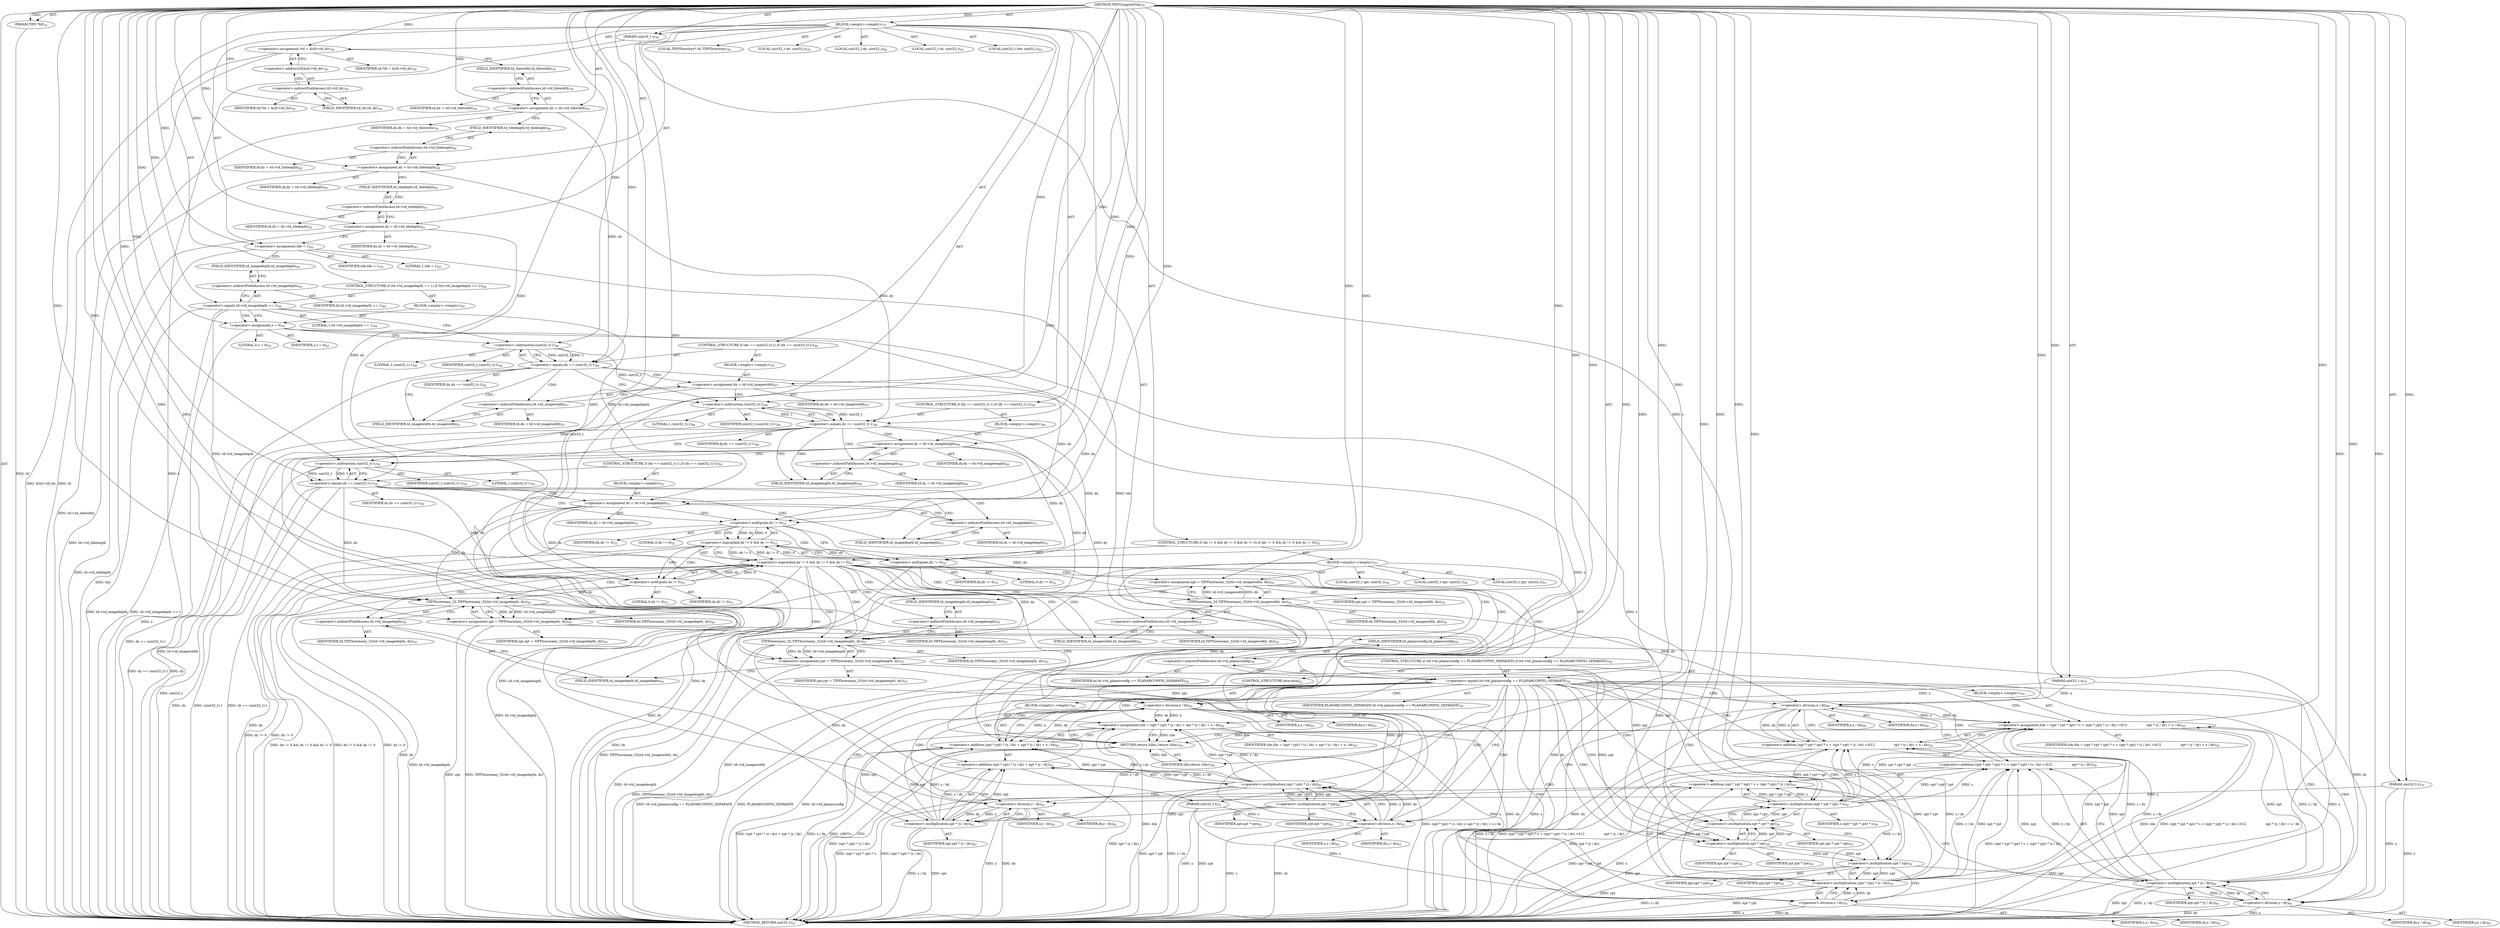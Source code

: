 digraph "TIFFComputeTile" {  
"29176" [label = <(METHOD,TIFFComputeTile)<SUB>35</SUB>> ]
"29177" [label = <(PARAM,TIFF *tif)<SUB>35</SUB>> ]
"29178" [label = <(PARAM,uint32_t x)<SUB>35</SUB>> ]
"29179" [label = <(PARAM,uint32_t y)<SUB>35</SUB>> ]
"29180" [label = <(PARAM,uint32_t z)<SUB>35</SUB>> ]
"29181" [label = <(PARAM,uint16_t s)<SUB>36</SUB>> ]
"29182" [label = <(BLOCK,&lt;empty&gt;,&lt;empty&gt;)<SUB>37</SUB>> ]
"29183" [label = <(LOCAL,TIFFDirectory* td: TIFFDirectory)<SUB>38</SUB>> ]
"29184" [label = <(&lt;operator&gt;.assignment,*td = &amp;tif-&gt;tif_dir)<SUB>38</SUB>> ]
"29185" [label = <(IDENTIFIER,td,*td = &amp;tif-&gt;tif_dir)<SUB>38</SUB>> ]
"29186" [label = <(&lt;operator&gt;.addressOf,&amp;tif-&gt;tif_dir)<SUB>38</SUB>> ]
"29187" [label = <(&lt;operator&gt;.indirectFieldAccess,tif-&gt;tif_dir)<SUB>38</SUB>> ]
"29188" [label = <(IDENTIFIER,tif,*td = &amp;tif-&gt;tif_dir)<SUB>38</SUB>> ]
"29189" [label = <(FIELD_IDENTIFIER,tif_dir,tif_dir)<SUB>38</SUB>> ]
"29190" [label = <(LOCAL,uint32_t dx: uint32_t)<SUB>39</SUB>> ]
"29191" [label = <(&lt;operator&gt;.assignment,dx = td-&gt;td_tilewidth)<SUB>39</SUB>> ]
"29192" [label = <(IDENTIFIER,dx,dx = td-&gt;td_tilewidth)<SUB>39</SUB>> ]
"29193" [label = <(&lt;operator&gt;.indirectFieldAccess,td-&gt;td_tilewidth)<SUB>39</SUB>> ]
"29194" [label = <(IDENTIFIER,td,dx = td-&gt;td_tilewidth)<SUB>39</SUB>> ]
"29195" [label = <(FIELD_IDENTIFIER,td_tilewidth,td_tilewidth)<SUB>39</SUB>> ]
"29196" [label = <(LOCAL,uint32_t dy: uint32_t)<SUB>40</SUB>> ]
"29197" [label = <(&lt;operator&gt;.assignment,dy = td-&gt;td_tilelength)<SUB>40</SUB>> ]
"29198" [label = <(IDENTIFIER,dy,dy = td-&gt;td_tilelength)<SUB>40</SUB>> ]
"29199" [label = <(&lt;operator&gt;.indirectFieldAccess,td-&gt;td_tilelength)<SUB>40</SUB>> ]
"29200" [label = <(IDENTIFIER,td,dy = td-&gt;td_tilelength)<SUB>40</SUB>> ]
"29201" [label = <(FIELD_IDENTIFIER,td_tilelength,td_tilelength)<SUB>40</SUB>> ]
"29202" [label = <(LOCAL,uint32_t dz: uint32_t)<SUB>41</SUB>> ]
"29203" [label = <(&lt;operator&gt;.assignment,dz = td-&gt;td_tiledepth)<SUB>41</SUB>> ]
"29204" [label = <(IDENTIFIER,dz,dz = td-&gt;td_tiledepth)<SUB>41</SUB>> ]
"29205" [label = <(&lt;operator&gt;.indirectFieldAccess,td-&gt;td_tiledepth)<SUB>41</SUB>> ]
"29206" [label = <(IDENTIFIER,td,dz = td-&gt;td_tiledepth)<SUB>41</SUB>> ]
"29207" [label = <(FIELD_IDENTIFIER,td_tiledepth,td_tiledepth)<SUB>41</SUB>> ]
"29208" [label = <(LOCAL,uint32_t tile: uint32_t)<SUB>42</SUB>> ]
"29209" [label = <(&lt;operator&gt;.assignment,tile = 1)<SUB>42</SUB>> ]
"29210" [label = <(IDENTIFIER,tile,tile = 1)<SUB>42</SUB>> ]
"29211" [label = <(LITERAL,1,tile = 1)<SUB>42</SUB>> ]
"29212" [label = <(CONTROL_STRUCTURE,if (td-&gt;td_imagedepth == 1),if (td-&gt;td_imagedepth == 1))<SUB>44</SUB>> ]
"29213" [label = <(&lt;operator&gt;.equals,td-&gt;td_imagedepth == 1)<SUB>44</SUB>> ]
"29214" [label = <(&lt;operator&gt;.indirectFieldAccess,td-&gt;td_imagedepth)<SUB>44</SUB>> ]
"29215" [label = <(IDENTIFIER,td,td-&gt;td_imagedepth == 1)<SUB>44</SUB>> ]
"29216" [label = <(FIELD_IDENTIFIER,td_imagedepth,td_imagedepth)<SUB>44</SUB>> ]
"29217" [label = <(LITERAL,1,td-&gt;td_imagedepth == 1)<SUB>44</SUB>> ]
"29218" [label = <(BLOCK,&lt;empty&gt;,&lt;empty&gt;)<SUB>45</SUB>> ]
"29219" [label = <(&lt;operator&gt;.assignment,z = 0)<SUB>45</SUB>> ]
"29220" [label = <(IDENTIFIER,z,z = 0)<SUB>45</SUB>> ]
"29221" [label = <(LITERAL,0,z = 0)<SUB>45</SUB>> ]
"29222" [label = <(CONTROL_STRUCTURE,if (dx == (uint32_t)-1),if (dx == (uint32_t)-1))<SUB>46</SUB>> ]
"29223" [label = <(&lt;operator&gt;.equals,dx == (uint32_t)-1)<SUB>46</SUB>> ]
"29224" [label = <(IDENTIFIER,dx,dx == (uint32_t)-1)<SUB>46</SUB>> ]
"29225" [label = <(&lt;operator&gt;.subtraction,(uint32_t)-1)<SUB>46</SUB>> ]
"29226" [label = <(IDENTIFIER,uint32_t,(uint32_t)-1)<SUB>46</SUB>> ]
"29227" [label = <(LITERAL,1,(uint32_t)-1)<SUB>46</SUB>> ]
"29228" [label = <(BLOCK,&lt;empty&gt;,&lt;empty&gt;)<SUB>47</SUB>> ]
"29229" [label = <(&lt;operator&gt;.assignment,dx = td-&gt;td_imagewidth)<SUB>47</SUB>> ]
"29230" [label = <(IDENTIFIER,dx,dx = td-&gt;td_imagewidth)<SUB>47</SUB>> ]
"29231" [label = <(&lt;operator&gt;.indirectFieldAccess,td-&gt;td_imagewidth)<SUB>47</SUB>> ]
"29232" [label = <(IDENTIFIER,td,dx = td-&gt;td_imagewidth)<SUB>47</SUB>> ]
"29233" [label = <(FIELD_IDENTIFIER,td_imagewidth,td_imagewidth)<SUB>47</SUB>> ]
"29234" [label = <(CONTROL_STRUCTURE,if (dy == (uint32_t)-1),if (dy == (uint32_t)-1))<SUB>48</SUB>> ]
"29235" [label = <(&lt;operator&gt;.equals,dy == (uint32_t)-1)<SUB>48</SUB>> ]
"29236" [label = <(IDENTIFIER,dy,dy == (uint32_t)-1)<SUB>48</SUB>> ]
"29237" [label = <(&lt;operator&gt;.subtraction,(uint32_t)-1)<SUB>48</SUB>> ]
"29238" [label = <(IDENTIFIER,uint32_t,(uint32_t)-1)<SUB>48</SUB>> ]
"29239" [label = <(LITERAL,1,(uint32_t)-1)<SUB>48</SUB>> ]
"29240" [label = <(BLOCK,&lt;empty&gt;,&lt;empty&gt;)<SUB>49</SUB>> ]
"29241" [label = <(&lt;operator&gt;.assignment,dy = td-&gt;td_imagelength)<SUB>49</SUB>> ]
"29242" [label = <(IDENTIFIER,dy,dy = td-&gt;td_imagelength)<SUB>49</SUB>> ]
"29243" [label = <(&lt;operator&gt;.indirectFieldAccess,td-&gt;td_imagelength)<SUB>49</SUB>> ]
"29244" [label = <(IDENTIFIER,td,dy = td-&gt;td_imagelength)<SUB>49</SUB>> ]
"29245" [label = <(FIELD_IDENTIFIER,td_imagelength,td_imagelength)<SUB>49</SUB>> ]
"29246" [label = <(CONTROL_STRUCTURE,if (dz == (uint32_t)-1),if (dz == (uint32_t)-1))<SUB>50</SUB>> ]
"29247" [label = <(&lt;operator&gt;.equals,dz == (uint32_t)-1)<SUB>50</SUB>> ]
"29248" [label = <(IDENTIFIER,dz,dz == (uint32_t)-1)<SUB>50</SUB>> ]
"29249" [label = <(&lt;operator&gt;.subtraction,(uint32_t)-1)<SUB>50</SUB>> ]
"29250" [label = <(IDENTIFIER,uint32_t,(uint32_t)-1)<SUB>50</SUB>> ]
"29251" [label = <(LITERAL,1,(uint32_t)-1)<SUB>50</SUB>> ]
"29252" [label = <(BLOCK,&lt;empty&gt;,&lt;empty&gt;)<SUB>51</SUB>> ]
"29253" [label = <(&lt;operator&gt;.assignment,dz = td-&gt;td_imagedepth)<SUB>51</SUB>> ]
"29254" [label = <(IDENTIFIER,dz,dz = td-&gt;td_imagedepth)<SUB>51</SUB>> ]
"29255" [label = <(&lt;operator&gt;.indirectFieldAccess,td-&gt;td_imagedepth)<SUB>51</SUB>> ]
"29256" [label = <(IDENTIFIER,td,dz = td-&gt;td_imagedepth)<SUB>51</SUB>> ]
"29257" [label = <(FIELD_IDENTIFIER,td_imagedepth,td_imagedepth)<SUB>51</SUB>> ]
"29258" [label = <(CONTROL_STRUCTURE,if (dx != 0 &amp;&amp; dy != 0 &amp;&amp; dz != 0),if (dx != 0 &amp;&amp; dy != 0 &amp;&amp; dz != 0))<SUB>52</SUB>> ]
"29259" [label = <(&lt;operator&gt;.logicalAnd,dx != 0 &amp;&amp; dy != 0 &amp;&amp; dz != 0)<SUB>52</SUB>> ]
"29260" [label = <(&lt;operator&gt;.logicalAnd,dx != 0 &amp;&amp; dy != 0)<SUB>52</SUB>> ]
"29261" [label = <(&lt;operator&gt;.notEquals,dx != 0)<SUB>52</SUB>> ]
"29262" [label = <(IDENTIFIER,dx,dx != 0)<SUB>52</SUB>> ]
"29263" [label = <(LITERAL,0,dx != 0)<SUB>52</SUB>> ]
"29264" [label = <(&lt;operator&gt;.notEquals,dy != 0)<SUB>52</SUB>> ]
"29265" [label = <(IDENTIFIER,dy,dy != 0)<SUB>52</SUB>> ]
"29266" [label = <(LITERAL,0,dy != 0)<SUB>52</SUB>> ]
"29267" [label = <(&lt;operator&gt;.notEquals,dz != 0)<SUB>52</SUB>> ]
"29268" [label = <(IDENTIFIER,dz,dz != 0)<SUB>52</SUB>> ]
"29269" [label = <(LITERAL,0,dz != 0)<SUB>52</SUB>> ]
"29270" [label = <(BLOCK,&lt;empty&gt;,&lt;empty&gt;)<SUB>53</SUB>> ]
"29271" [label = <(LOCAL,uint32_t xpt: uint32_t)<SUB>54</SUB>> ]
"29272" [label = <(&lt;operator&gt;.assignment,xpt = TIFFhowmany_32(td-&gt;td_imagewidth, dx))<SUB>54</SUB>> ]
"29273" [label = <(IDENTIFIER,xpt,xpt = TIFFhowmany_32(td-&gt;td_imagewidth, dx))<SUB>54</SUB>> ]
"29274" [label = <(TIFFhowmany_32,TIFFhowmany_32(td-&gt;td_imagewidth, dx))<SUB>54</SUB>> ]
"29275" [label = <(&lt;operator&gt;.indirectFieldAccess,td-&gt;td_imagewidth)<SUB>54</SUB>> ]
"29276" [label = <(IDENTIFIER,td,TIFFhowmany_32(td-&gt;td_imagewidth, dx))<SUB>54</SUB>> ]
"29277" [label = <(FIELD_IDENTIFIER,td_imagewidth,td_imagewidth)<SUB>54</SUB>> ]
"29278" [label = <(IDENTIFIER,dx,TIFFhowmany_32(td-&gt;td_imagewidth, dx))<SUB>54</SUB>> ]
"29279" [label = <(LOCAL,uint32_t ypt: uint32_t)<SUB>55</SUB>> ]
"29280" [label = <(&lt;operator&gt;.assignment,ypt = TIFFhowmany_32(td-&gt;td_imagelength, dy))<SUB>55</SUB>> ]
"29281" [label = <(IDENTIFIER,ypt,ypt = TIFFhowmany_32(td-&gt;td_imagelength, dy))<SUB>55</SUB>> ]
"29282" [label = <(TIFFhowmany_32,TIFFhowmany_32(td-&gt;td_imagelength, dy))<SUB>55</SUB>> ]
"29283" [label = <(&lt;operator&gt;.indirectFieldAccess,td-&gt;td_imagelength)<SUB>55</SUB>> ]
"29284" [label = <(IDENTIFIER,td,TIFFhowmany_32(td-&gt;td_imagelength, dy))<SUB>55</SUB>> ]
"29285" [label = <(FIELD_IDENTIFIER,td_imagelength,td_imagelength)<SUB>55</SUB>> ]
"29286" [label = <(IDENTIFIER,dy,TIFFhowmany_32(td-&gt;td_imagelength, dy))<SUB>55</SUB>> ]
"29287" [label = <(LOCAL,uint32_t zpt: uint32_t)<SUB>56</SUB>> ]
"29288" [label = <(&lt;operator&gt;.assignment,zpt = TIFFhowmany_32(td-&gt;td_imagedepth, dz))<SUB>56</SUB>> ]
"29289" [label = <(IDENTIFIER,zpt,zpt = TIFFhowmany_32(td-&gt;td_imagedepth, dz))<SUB>56</SUB>> ]
"29290" [label = <(TIFFhowmany_32,TIFFhowmany_32(td-&gt;td_imagedepth, dz))<SUB>56</SUB>> ]
"29291" [label = <(&lt;operator&gt;.indirectFieldAccess,td-&gt;td_imagedepth)<SUB>56</SUB>> ]
"29292" [label = <(IDENTIFIER,td,TIFFhowmany_32(td-&gt;td_imagedepth, dz))<SUB>56</SUB>> ]
"29293" [label = <(FIELD_IDENTIFIER,td_imagedepth,td_imagedepth)<SUB>56</SUB>> ]
"29294" [label = <(IDENTIFIER,dz,TIFFhowmany_32(td-&gt;td_imagedepth, dz))<SUB>56</SUB>> ]
"29295" [label = <(CONTROL_STRUCTURE,if (td-&gt;td_planarconfig == PLANARCONFIG_SEPARATE),if (td-&gt;td_planarconfig == PLANARCONFIG_SEPARATE))<SUB>58</SUB>> ]
"29296" [label = <(&lt;operator&gt;.equals,td-&gt;td_planarconfig == PLANARCONFIG_SEPARATE)<SUB>58</SUB>> ]
"29297" [label = <(&lt;operator&gt;.indirectFieldAccess,td-&gt;td_planarconfig)<SUB>58</SUB>> ]
"29298" [label = <(IDENTIFIER,td,td-&gt;td_planarconfig == PLANARCONFIG_SEPARATE)<SUB>58</SUB>> ]
"29299" [label = <(FIELD_IDENTIFIER,td_planarconfig,td_planarconfig)<SUB>58</SUB>> ]
"29300" [label = <(IDENTIFIER,PLANARCONFIG_SEPARATE,td-&gt;td_planarconfig == PLANARCONFIG_SEPARATE)<SUB>58</SUB>> ]
"29301" [label = <(BLOCK,&lt;empty&gt;,&lt;empty&gt;)<SUB>59</SUB>> ]
"29302" [label = <(&lt;operator&gt;.assignment,tile = (xpt * ypt * zpt) * s + (xpt * ypt) * (z / dz) +\012                   xpt * (y / dy) + x / dx)<SUB>59</SUB>> ]
"29303" [label = <(IDENTIFIER,tile,tile = (xpt * ypt * zpt) * s + (xpt * ypt) * (z / dz) +\012                   xpt * (y / dy) + x / dx)<SUB>59</SUB>> ]
"29304" [label = <(&lt;operator&gt;.addition,(xpt * ypt * zpt) * s + (xpt * ypt) * (z / dz) +\012                   xpt * (y / dy) + x / dx)<SUB>59</SUB>> ]
"29305" [label = <(&lt;operator&gt;.addition,(xpt * ypt * zpt) * s + (xpt * ypt) * (z / dz) +\012                   xpt * (y / dy))<SUB>59</SUB>> ]
"29306" [label = <(&lt;operator&gt;.addition,(xpt * ypt * zpt) * s + (xpt * ypt) * (z / dz))<SUB>59</SUB>> ]
"29307" [label = <(&lt;operator&gt;.multiplication,(xpt * ypt * zpt) * s)<SUB>59</SUB>> ]
"29308" [label = <(&lt;operator&gt;.multiplication,xpt * ypt * zpt)<SUB>59</SUB>> ]
"29309" [label = <(&lt;operator&gt;.multiplication,xpt * ypt)<SUB>59</SUB>> ]
"29310" [label = <(IDENTIFIER,xpt,xpt * ypt)<SUB>59</SUB>> ]
"29311" [label = <(IDENTIFIER,ypt,xpt * ypt)<SUB>59</SUB>> ]
"29312" [label = <(IDENTIFIER,zpt,xpt * ypt * zpt)<SUB>59</SUB>> ]
"29313" [label = <(IDENTIFIER,s,(xpt * ypt * zpt) * s)<SUB>59</SUB>> ]
"29314" [label = <(&lt;operator&gt;.multiplication,(xpt * ypt) * (z / dz))<SUB>59</SUB>> ]
"29315" [label = <(&lt;operator&gt;.multiplication,xpt * ypt)<SUB>59</SUB>> ]
"29316" [label = <(IDENTIFIER,xpt,xpt * ypt)<SUB>59</SUB>> ]
"29317" [label = <(IDENTIFIER,ypt,xpt * ypt)<SUB>59</SUB>> ]
"29318" [label = <(&lt;operator&gt;.division,z / dz)<SUB>59</SUB>> ]
"29319" [label = <(IDENTIFIER,z,z / dz)<SUB>59</SUB>> ]
"29320" [label = <(IDENTIFIER,dz,z / dz)<SUB>59</SUB>> ]
"29321" [label = <(&lt;operator&gt;.multiplication,xpt * (y / dy))<SUB>60</SUB>> ]
"29322" [label = <(IDENTIFIER,xpt,xpt * (y / dy))<SUB>60</SUB>> ]
"29323" [label = <(&lt;operator&gt;.division,y / dy)<SUB>60</SUB>> ]
"29324" [label = <(IDENTIFIER,y,y / dy)<SUB>60</SUB>> ]
"29325" [label = <(IDENTIFIER,dy,y / dy)<SUB>60</SUB>> ]
"29326" [label = <(&lt;operator&gt;.division,x / dx)<SUB>60</SUB>> ]
"29327" [label = <(IDENTIFIER,x,x / dx)<SUB>60</SUB>> ]
"29328" [label = <(IDENTIFIER,dx,x / dx)<SUB>60</SUB>> ]
"29329" [label = <(CONTROL_STRUCTURE,else,else)<SUB>62</SUB>> ]
"29330" [label = <(BLOCK,&lt;empty&gt;,&lt;empty&gt;)<SUB>62</SUB>> ]
"29331" [label = <(&lt;operator&gt;.assignment,tile = (xpt * ypt) * (z / dz) + xpt * (y / dy) + x / dx)<SUB>62</SUB>> ]
"29332" [label = <(IDENTIFIER,tile,tile = (xpt * ypt) * (z / dz) + xpt * (y / dy) + x / dx)<SUB>62</SUB>> ]
"29333" [label = <(&lt;operator&gt;.addition,(xpt * ypt) * (z / dz) + xpt * (y / dy) + x / dx)<SUB>62</SUB>> ]
"29334" [label = <(&lt;operator&gt;.addition,(xpt * ypt) * (z / dz) + xpt * (y / dy))<SUB>62</SUB>> ]
"29335" [label = <(&lt;operator&gt;.multiplication,(xpt * ypt) * (z / dz))<SUB>62</SUB>> ]
"29336" [label = <(&lt;operator&gt;.multiplication,xpt * ypt)<SUB>62</SUB>> ]
"29337" [label = <(IDENTIFIER,xpt,xpt * ypt)<SUB>62</SUB>> ]
"29338" [label = <(IDENTIFIER,ypt,xpt * ypt)<SUB>62</SUB>> ]
"29339" [label = <(&lt;operator&gt;.division,z / dz)<SUB>62</SUB>> ]
"29340" [label = <(IDENTIFIER,z,z / dz)<SUB>62</SUB>> ]
"29341" [label = <(IDENTIFIER,dz,z / dz)<SUB>62</SUB>> ]
"29342" [label = <(&lt;operator&gt;.multiplication,xpt * (y / dy))<SUB>62</SUB>> ]
"29343" [label = <(IDENTIFIER,xpt,xpt * (y / dy))<SUB>62</SUB>> ]
"29344" [label = <(&lt;operator&gt;.division,y / dy)<SUB>62</SUB>> ]
"29345" [label = <(IDENTIFIER,y,y / dy)<SUB>62</SUB>> ]
"29346" [label = <(IDENTIFIER,dy,y / dy)<SUB>62</SUB>> ]
"29347" [label = <(&lt;operator&gt;.division,x / dx)<SUB>62</SUB>> ]
"29348" [label = <(IDENTIFIER,x,x / dx)<SUB>62</SUB>> ]
"29349" [label = <(IDENTIFIER,dx,x / dx)<SUB>62</SUB>> ]
"29350" [label = <(RETURN,return (tile);,return (tile);)<SUB>64</SUB>> ]
"29351" [label = <(IDENTIFIER,tile,return (tile);)<SUB>64</SUB>> ]
"29352" [label = <(METHOD_RETURN,uint32_t)<SUB>35</SUB>> ]
  "29176" -> "29177"  [ label = "AST: "] 
  "29176" -> "29178"  [ label = "AST: "] 
  "29176" -> "29179"  [ label = "AST: "] 
  "29176" -> "29180"  [ label = "AST: "] 
  "29176" -> "29181"  [ label = "AST: "] 
  "29176" -> "29182"  [ label = "AST: "] 
  "29176" -> "29352"  [ label = "AST: "] 
  "29182" -> "29183"  [ label = "AST: "] 
  "29182" -> "29184"  [ label = "AST: "] 
  "29182" -> "29190"  [ label = "AST: "] 
  "29182" -> "29191"  [ label = "AST: "] 
  "29182" -> "29196"  [ label = "AST: "] 
  "29182" -> "29197"  [ label = "AST: "] 
  "29182" -> "29202"  [ label = "AST: "] 
  "29182" -> "29203"  [ label = "AST: "] 
  "29182" -> "29208"  [ label = "AST: "] 
  "29182" -> "29209"  [ label = "AST: "] 
  "29182" -> "29212"  [ label = "AST: "] 
  "29182" -> "29222"  [ label = "AST: "] 
  "29182" -> "29234"  [ label = "AST: "] 
  "29182" -> "29246"  [ label = "AST: "] 
  "29182" -> "29258"  [ label = "AST: "] 
  "29182" -> "29350"  [ label = "AST: "] 
  "29184" -> "29185"  [ label = "AST: "] 
  "29184" -> "29186"  [ label = "AST: "] 
  "29186" -> "29187"  [ label = "AST: "] 
  "29187" -> "29188"  [ label = "AST: "] 
  "29187" -> "29189"  [ label = "AST: "] 
  "29191" -> "29192"  [ label = "AST: "] 
  "29191" -> "29193"  [ label = "AST: "] 
  "29193" -> "29194"  [ label = "AST: "] 
  "29193" -> "29195"  [ label = "AST: "] 
  "29197" -> "29198"  [ label = "AST: "] 
  "29197" -> "29199"  [ label = "AST: "] 
  "29199" -> "29200"  [ label = "AST: "] 
  "29199" -> "29201"  [ label = "AST: "] 
  "29203" -> "29204"  [ label = "AST: "] 
  "29203" -> "29205"  [ label = "AST: "] 
  "29205" -> "29206"  [ label = "AST: "] 
  "29205" -> "29207"  [ label = "AST: "] 
  "29209" -> "29210"  [ label = "AST: "] 
  "29209" -> "29211"  [ label = "AST: "] 
  "29212" -> "29213"  [ label = "AST: "] 
  "29212" -> "29218"  [ label = "AST: "] 
  "29213" -> "29214"  [ label = "AST: "] 
  "29213" -> "29217"  [ label = "AST: "] 
  "29214" -> "29215"  [ label = "AST: "] 
  "29214" -> "29216"  [ label = "AST: "] 
  "29218" -> "29219"  [ label = "AST: "] 
  "29219" -> "29220"  [ label = "AST: "] 
  "29219" -> "29221"  [ label = "AST: "] 
  "29222" -> "29223"  [ label = "AST: "] 
  "29222" -> "29228"  [ label = "AST: "] 
  "29223" -> "29224"  [ label = "AST: "] 
  "29223" -> "29225"  [ label = "AST: "] 
  "29225" -> "29226"  [ label = "AST: "] 
  "29225" -> "29227"  [ label = "AST: "] 
  "29228" -> "29229"  [ label = "AST: "] 
  "29229" -> "29230"  [ label = "AST: "] 
  "29229" -> "29231"  [ label = "AST: "] 
  "29231" -> "29232"  [ label = "AST: "] 
  "29231" -> "29233"  [ label = "AST: "] 
  "29234" -> "29235"  [ label = "AST: "] 
  "29234" -> "29240"  [ label = "AST: "] 
  "29235" -> "29236"  [ label = "AST: "] 
  "29235" -> "29237"  [ label = "AST: "] 
  "29237" -> "29238"  [ label = "AST: "] 
  "29237" -> "29239"  [ label = "AST: "] 
  "29240" -> "29241"  [ label = "AST: "] 
  "29241" -> "29242"  [ label = "AST: "] 
  "29241" -> "29243"  [ label = "AST: "] 
  "29243" -> "29244"  [ label = "AST: "] 
  "29243" -> "29245"  [ label = "AST: "] 
  "29246" -> "29247"  [ label = "AST: "] 
  "29246" -> "29252"  [ label = "AST: "] 
  "29247" -> "29248"  [ label = "AST: "] 
  "29247" -> "29249"  [ label = "AST: "] 
  "29249" -> "29250"  [ label = "AST: "] 
  "29249" -> "29251"  [ label = "AST: "] 
  "29252" -> "29253"  [ label = "AST: "] 
  "29253" -> "29254"  [ label = "AST: "] 
  "29253" -> "29255"  [ label = "AST: "] 
  "29255" -> "29256"  [ label = "AST: "] 
  "29255" -> "29257"  [ label = "AST: "] 
  "29258" -> "29259"  [ label = "AST: "] 
  "29258" -> "29270"  [ label = "AST: "] 
  "29259" -> "29260"  [ label = "AST: "] 
  "29259" -> "29267"  [ label = "AST: "] 
  "29260" -> "29261"  [ label = "AST: "] 
  "29260" -> "29264"  [ label = "AST: "] 
  "29261" -> "29262"  [ label = "AST: "] 
  "29261" -> "29263"  [ label = "AST: "] 
  "29264" -> "29265"  [ label = "AST: "] 
  "29264" -> "29266"  [ label = "AST: "] 
  "29267" -> "29268"  [ label = "AST: "] 
  "29267" -> "29269"  [ label = "AST: "] 
  "29270" -> "29271"  [ label = "AST: "] 
  "29270" -> "29272"  [ label = "AST: "] 
  "29270" -> "29279"  [ label = "AST: "] 
  "29270" -> "29280"  [ label = "AST: "] 
  "29270" -> "29287"  [ label = "AST: "] 
  "29270" -> "29288"  [ label = "AST: "] 
  "29270" -> "29295"  [ label = "AST: "] 
  "29272" -> "29273"  [ label = "AST: "] 
  "29272" -> "29274"  [ label = "AST: "] 
  "29274" -> "29275"  [ label = "AST: "] 
  "29274" -> "29278"  [ label = "AST: "] 
  "29275" -> "29276"  [ label = "AST: "] 
  "29275" -> "29277"  [ label = "AST: "] 
  "29280" -> "29281"  [ label = "AST: "] 
  "29280" -> "29282"  [ label = "AST: "] 
  "29282" -> "29283"  [ label = "AST: "] 
  "29282" -> "29286"  [ label = "AST: "] 
  "29283" -> "29284"  [ label = "AST: "] 
  "29283" -> "29285"  [ label = "AST: "] 
  "29288" -> "29289"  [ label = "AST: "] 
  "29288" -> "29290"  [ label = "AST: "] 
  "29290" -> "29291"  [ label = "AST: "] 
  "29290" -> "29294"  [ label = "AST: "] 
  "29291" -> "29292"  [ label = "AST: "] 
  "29291" -> "29293"  [ label = "AST: "] 
  "29295" -> "29296"  [ label = "AST: "] 
  "29295" -> "29301"  [ label = "AST: "] 
  "29295" -> "29329"  [ label = "AST: "] 
  "29296" -> "29297"  [ label = "AST: "] 
  "29296" -> "29300"  [ label = "AST: "] 
  "29297" -> "29298"  [ label = "AST: "] 
  "29297" -> "29299"  [ label = "AST: "] 
  "29301" -> "29302"  [ label = "AST: "] 
  "29302" -> "29303"  [ label = "AST: "] 
  "29302" -> "29304"  [ label = "AST: "] 
  "29304" -> "29305"  [ label = "AST: "] 
  "29304" -> "29326"  [ label = "AST: "] 
  "29305" -> "29306"  [ label = "AST: "] 
  "29305" -> "29321"  [ label = "AST: "] 
  "29306" -> "29307"  [ label = "AST: "] 
  "29306" -> "29314"  [ label = "AST: "] 
  "29307" -> "29308"  [ label = "AST: "] 
  "29307" -> "29313"  [ label = "AST: "] 
  "29308" -> "29309"  [ label = "AST: "] 
  "29308" -> "29312"  [ label = "AST: "] 
  "29309" -> "29310"  [ label = "AST: "] 
  "29309" -> "29311"  [ label = "AST: "] 
  "29314" -> "29315"  [ label = "AST: "] 
  "29314" -> "29318"  [ label = "AST: "] 
  "29315" -> "29316"  [ label = "AST: "] 
  "29315" -> "29317"  [ label = "AST: "] 
  "29318" -> "29319"  [ label = "AST: "] 
  "29318" -> "29320"  [ label = "AST: "] 
  "29321" -> "29322"  [ label = "AST: "] 
  "29321" -> "29323"  [ label = "AST: "] 
  "29323" -> "29324"  [ label = "AST: "] 
  "29323" -> "29325"  [ label = "AST: "] 
  "29326" -> "29327"  [ label = "AST: "] 
  "29326" -> "29328"  [ label = "AST: "] 
  "29329" -> "29330"  [ label = "AST: "] 
  "29330" -> "29331"  [ label = "AST: "] 
  "29331" -> "29332"  [ label = "AST: "] 
  "29331" -> "29333"  [ label = "AST: "] 
  "29333" -> "29334"  [ label = "AST: "] 
  "29333" -> "29347"  [ label = "AST: "] 
  "29334" -> "29335"  [ label = "AST: "] 
  "29334" -> "29342"  [ label = "AST: "] 
  "29335" -> "29336"  [ label = "AST: "] 
  "29335" -> "29339"  [ label = "AST: "] 
  "29336" -> "29337"  [ label = "AST: "] 
  "29336" -> "29338"  [ label = "AST: "] 
  "29339" -> "29340"  [ label = "AST: "] 
  "29339" -> "29341"  [ label = "AST: "] 
  "29342" -> "29343"  [ label = "AST: "] 
  "29342" -> "29344"  [ label = "AST: "] 
  "29344" -> "29345"  [ label = "AST: "] 
  "29344" -> "29346"  [ label = "AST: "] 
  "29347" -> "29348"  [ label = "AST: "] 
  "29347" -> "29349"  [ label = "AST: "] 
  "29350" -> "29351"  [ label = "AST: "] 
  "29184" -> "29195"  [ label = "CFG: "] 
  "29191" -> "29201"  [ label = "CFG: "] 
  "29197" -> "29207"  [ label = "CFG: "] 
  "29203" -> "29209"  [ label = "CFG: "] 
  "29209" -> "29216"  [ label = "CFG: "] 
  "29350" -> "29352"  [ label = "CFG: "] 
  "29186" -> "29184"  [ label = "CFG: "] 
  "29193" -> "29191"  [ label = "CFG: "] 
  "29199" -> "29197"  [ label = "CFG: "] 
  "29205" -> "29203"  [ label = "CFG: "] 
  "29213" -> "29219"  [ label = "CFG: "] 
  "29213" -> "29225"  [ label = "CFG: "] 
  "29223" -> "29233"  [ label = "CFG: "] 
  "29223" -> "29237"  [ label = "CFG: "] 
  "29235" -> "29245"  [ label = "CFG: "] 
  "29235" -> "29249"  [ label = "CFG: "] 
  "29247" -> "29257"  [ label = "CFG: "] 
  "29247" -> "29261"  [ label = "CFG: "] 
  "29259" -> "29277"  [ label = "CFG: "] 
  "29259" -> "29350"  [ label = "CFG: "] 
  "29187" -> "29186"  [ label = "CFG: "] 
  "29195" -> "29193"  [ label = "CFG: "] 
  "29201" -> "29199"  [ label = "CFG: "] 
  "29207" -> "29205"  [ label = "CFG: "] 
  "29214" -> "29213"  [ label = "CFG: "] 
  "29219" -> "29225"  [ label = "CFG: "] 
  "29225" -> "29223"  [ label = "CFG: "] 
  "29229" -> "29237"  [ label = "CFG: "] 
  "29237" -> "29235"  [ label = "CFG: "] 
  "29241" -> "29249"  [ label = "CFG: "] 
  "29249" -> "29247"  [ label = "CFG: "] 
  "29253" -> "29261"  [ label = "CFG: "] 
  "29260" -> "29259"  [ label = "CFG: "] 
  "29260" -> "29267"  [ label = "CFG: "] 
  "29267" -> "29259"  [ label = "CFG: "] 
  "29272" -> "29285"  [ label = "CFG: "] 
  "29280" -> "29293"  [ label = "CFG: "] 
  "29288" -> "29299"  [ label = "CFG: "] 
  "29189" -> "29187"  [ label = "CFG: "] 
  "29216" -> "29214"  [ label = "CFG: "] 
  "29231" -> "29229"  [ label = "CFG: "] 
  "29243" -> "29241"  [ label = "CFG: "] 
  "29255" -> "29253"  [ label = "CFG: "] 
  "29261" -> "29260"  [ label = "CFG: "] 
  "29261" -> "29264"  [ label = "CFG: "] 
  "29264" -> "29260"  [ label = "CFG: "] 
  "29274" -> "29272"  [ label = "CFG: "] 
  "29282" -> "29280"  [ label = "CFG: "] 
  "29290" -> "29288"  [ label = "CFG: "] 
  "29296" -> "29309"  [ label = "CFG: "] 
  "29296" -> "29336"  [ label = "CFG: "] 
  "29233" -> "29231"  [ label = "CFG: "] 
  "29245" -> "29243"  [ label = "CFG: "] 
  "29257" -> "29255"  [ label = "CFG: "] 
  "29275" -> "29274"  [ label = "CFG: "] 
  "29283" -> "29282"  [ label = "CFG: "] 
  "29291" -> "29290"  [ label = "CFG: "] 
  "29297" -> "29296"  [ label = "CFG: "] 
  "29302" -> "29350"  [ label = "CFG: "] 
  "29277" -> "29275"  [ label = "CFG: "] 
  "29285" -> "29283"  [ label = "CFG: "] 
  "29293" -> "29291"  [ label = "CFG: "] 
  "29299" -> "29297"  [ label = "CFG: "] 
  "29304" -> "29302"  [ label = "CFG: "] 
  "29331" -> "29350"  [ label = "CFG: "] 
  "29305" -> "29326"  [ label = "CFG: "] 
  "29326" -> "29304"  [ label = "CFG: "] 
  "29333" -> "29331"  [ label = "CFG: "] 
  "29306" -> "29323"  [ label = "CFG: "] 
  "29321" -> "29305"  [ label = "CFG: "] 
  "29334" -> "29347"  [ label = "CFG: "] 
  "29347" -> "29333"  [ label = "CFG: "] 
  "29307" -> "29315"  [ label = "CFG: "] 
  "29314" -> "29306"  [ label = "CFG: "] 
  "29323" -> "29321"  [ label = "CFG: "] 
  "29335" -> "29344"  [ label = "CFG: "] 
  "29342" -> "29334"  [ label = "CFG: "] 
  "29308" -> "29307"  [ label = "CFG: "] 
  "29315" -> "29318"  [ label = "CFG: "] 
  "29318" -> "29314"  [ label = "CFG: "] 
  "29336" -> "29339"  [ label = "CFG: "] 
  "29339" -> "29335"  [ label = "CFG: "] 
  "29344" -> "29342"  [ label = "CFG: "] 
  "29309" -> "29308"  [ label = "CFG: "] 
  "29176" -> "29189"  [ label = "CFG: "] 
  "29350" -> "29352"  [ label = "DDG: &lt;RET&gt;"] 
  "29177" -> "29352"  [ label = "DDG: tif"] 
  "29178" -> "29352"  [ label = "DDG: x"] 
  "29179" -> "29352"  [ label = "DDG: y"] 
  "29180" -> "29352"  [ label = "DDG: z"] 
  "29181" -> "29352"  [ label = "DDG: s"] 
  "29184" -> "29352"  [ label = "DDG: td"] 
  "29184" -> "29352"  [ label = "DDG: &amp;tif-&gt;tif_dir"] 
  "29191" -> "29352"  [ label = "DDG: td-&gt;td_tilewidth"] 
  "29197" -> "29352"  [ label = "DDG: td-&gt;td_tilelength"] 
  "29203" -> "29352"  [ label = "DDG: td-&gt;td_tiledepth"] 
  "29209" -> "29352"  [ label = "DDG: tile"] 
  "29213" -> "29352"  [ label = "DDG: td-&gt;td_imagedepth"] 
  "29213" -> "29352"  [ label = "DDG: td-&gt;td_imagedepth == 1"] 
  "29219" -> "29352"  [ label = "DDG: z"] 
  "29223" -> "29352"  [ label = "DDG: dx == (uint32_t)-1"] 
  "29229" -> "29352"  [ label = "DDG: td-&gt;td_imagewidth"] 
  "29235" -> "29352"  [ label = "DDG: dy"] 
  "29235" -> "29352"  [ label = "DDG: dy == (uint32_t)-1"] 
  "29241" -> "29352"  [ label = "DDG: dy"] 
  "29241" -> "29352"  [ label = "DDG: td-&gt;td_imagelength"] 
  "29247" -> "29352"  [ label = "DDG: dz"] 
  "29249" -> "29352"  [ label = "DDG: uint32_t"] 
  "29247" -> "29352"  [ label = "DDG: (uint32_t)-1"] 
  "29247" -> "29352"  [ label = "DDG: dz == (uint32_t)-1"] 
  "29253" -> "29352"  [ label = "DDG: dz"] 
  "29253" -> "29352"  [ label = "DDG: td-&gt;td_imagedepth"] 
  "29261" -> "29352"  [ label = "DDG: dx"] 
  "29260" -> "29352"  [ label = "DDG: dx != 0"] 
  "29264" -> "29352"  [ label = "DDG: dy"] 
  "29260" -> "29352"  [ label = "DDG: dy != 0"] 
  "29259" -> "29352"  [ label = "DDG: dx != 0 &amp;&amp; dy != 0"] 
  "29267" -> "29352"  [ label = "DDG: dz"] 
  "29259" -> "29352"  [ label = "DDG: dz != 0"] 
  "29259" -> "29352"  [ label = "DDG: dx != 0 &amp;&amp; dy != 0 &amp;&amp; dz != 0"] 
  "29274" -> "29352"  [ label = "DDG: td-&gt;td_imagewidth"] 
  "29272" -> "29352"  [ label = "DDG: TIFFhowmany_32(td-&gt;td_imagewidth, dx)"] 
  "29282" -> "29352"  [ label = "DDG: td-&gt;td_imagelength"] 
  "29280" -> "29352"  [ label = "DDG: TIFFhowmany_32(td-&gt;td_imagelength, dy)"] 
  "29288" -> "29352"  [ label = "DDG: zpt"] 
  "29290" -> "29352"  [ label = "DDG: td-&gt;td_imagedepth"] 
  "29288" -> "29352"  [ label = "DDG: TIFFhowmany_32(td-&gt;td_imagedepth, dz)"] 
  "29296" -> "29352"  [ label = "DDG: td-&gt;td_planarconfig"] 
  "29296" -> "29352"  [ label = "DDG: td-&gt;td_planarconfig == PLANARCONFIG_SEPARATE"] 
  "29331" -> "29352"  [ label = "DDG: tile"] 
  "29336" -> "29352"  [ label = "DDG: ypt"] 
  "29335" -> "29352"  [ label = "DDG: xpt * ypt"] 
  "29339" -> "29352"  [ label = "DDG: z"] 
  "29339" -> "29352"  [ label = "DDG: dz"] 
  "29335" -> "29352"  [ label = "DDG: z / dz"] 
  "29334" -> "29352"  [ label = "DDG: (xpt * ypt) * (z / dz)"] 
  "29342" -> "29352"  [ label = "DDG: xpt"] 
  "29344" -> "29352"  [ label = "DDG: y"] 
  "29344" -> "29352"  [ label = "DDG: dy"] 
  "29342" -> "29352"  [ label = "DDG: y / dy"] 
  "29334" -> "29352"  [ label = "DDG: xpt * (y / dy)"] 
  "29333" -> "29352"  [ label = "DDG: (xpt * ypt) * (z / dz) + xpt * (y / dy)"] 
  "29347" -> "29352"  [ label = "DDG: x"] 
  "29347" -> "29352"  [ label = "DDG: dx"] 
  "29333" -> "29352"  [ label = "DDG: x / dx"] 
  "29331" -> "29352"  [ label = "DDG: (xpt * ypt) * (z / dz) + xpt * (y / dy) + x / dx"] 
  "29302" -> "29352"  [ label = "DDG: tile"] 
  "29308" -> "29352"  [ label = "DDG: zpt"] 
  "29307" -> "29352"  [ label = "DDG: xpt * ypt * zpt"] 
  "29307" -> "29352"  [ label = "DDG: s"] 
  "29306" -> "29352"  [ label = "DDG: (xpt * ypt * zpt) * s"] 
  "29315" -> "29352"  [ label = "DDG: ypt"] 
  "29314" -> "29352"  [ label = "DDG: xpt * ypt"] 
  "29318" -> "29352"  [ label = "DDG: z"] 
  "29318" -> "29352"  [ label = "DDG: dz"] 
  "29314" -> "29352"  [ label = "DDG: z / dz"] 
  "29306" -> "29352"  [ label = "DDG: (xpt * ypt) * (z / dz)"] 
  "29305" -> "29352"  [ label = "DDG: (xpt * ypt * zpt) * s + (xpt * ypt) * (z / dz)"] 
  "29321" -> "29352"  [ label = "DDG: xpt"] 
  "29323" -> "29352"  [ label = "DDG: y"] 
  "29323" -> "29352"  [ label = "DDG: dy"] 
  "29321" -> "29352"  [ label = "DDG: y / dy"] 
  "29305" -> "29352"  [ label = "DDG: xpt * (y / dy)"] 
  "29304" -> "29352"  [ label = "DDG: (xpt * ypt * zpt) * s + (xpt * ypt) * (z / dz) +\012                   xpt * (y / dy)"] 
  "29326" -> "29352"  [ label = "DDG: x"] 
  "29326" -> "29352"  [ label = "DDG: dx"] 
  "29304" -> "29352"  [ label = "DDG: x / dx"] 
  "29302" -> "29352"  [ label = "DDG: (xpt * ypt * zpt) * s + (xpt * ypt) * (z / dz) +\012                   xpt * (y / dy) + x / dx"] 
  "29296" -> "29352"  [ label = "DDG: PLANARCONFIG_SEPARATE"] 
  "29176" -> "29177"  [ label = "DDG: "] 
  "29176" -> "29178"  [ label = "DDG: "] 
  "29176" -> "29179"  [ label = "DDG: "] 
  "29176" -> "29180"  [ label = "DDG: "] 
  "29176" -> "29181"  [ label = "DDG: "] 
  "29176" -> "29209"  [ label = "DDG: "] 
  "29351" -> "29350"  [ label = "DDG: tile"] 
  "29209" -> "29350"  [ label = "DDG: tile"] 
  "29302" -> "29350"  [ label = "DDG: tile"] 
  "29331" -> "29350"  [ label = "DDG: tile"] 
  "29176" -> "29184"  [ label = "DDG: "] 
  "29176" -> "29191"  [ label = "DDG: "] 
  "29176" -> "29197"  [ label = "DDG: "] 
  "29176" -> "29203"  [ label = "DDG: "] 
  "29176" -> "29351"  [ label = "DDG: "] 
  "29176" -> "29213"  [ label = "DDG: "] 
  "29176" -> "29219"  [ label = "DDG: "] 
  "29191" -> "29223"  [ label = "DDG: dx"] 
  "29176" -> "29223"  [ label = "DDG: "] 
  "29225" -> "29223"  [ label = "DDG: uint32_t"] 
  "29225" -> "29223"  [ label = "DDG: 1"] 
  "29197" -> "29235"  [ label = "DDG: dy"] 
  "29176" -> "29235"  [ label = "DDG: "] 
  "29237" -> "29235"  [ label = "DDG: uint32_t"] 
  "29237" -> "29235"  [ label = "DDG: 1"] 
  "29203" -> "29247"  [ label = "DDG: dz"] 
  "29176" -> "29247"  [ label = "DDG: "] 
  "29249" -> "29247"  [ label = "DDG: uint32_t"] 
  "29249" -> "29247"  [ label = "DDG: 1"] 
  "29213" -> "29253"  [ label = "DDG: td-&gt;td_imagedepth"] 
  "29260" -> "29259"  [ label = "DDG: dx != 0"] 
  "29260" -> "29259"  [ label = "DDG: dy != 0"] 
  "29267" -> "29259"  [ label = "DDG: dz"] 
  "29267" -> "29259"  [ label = "DDG: 0"] 
  "29274" -> "29272"  [ label = "DDG: td-&gt;td_imagewidth"] 
  "29274" -> "29272"  [ label = "DDG: dx"] 
  "29282" -> "29280"  [ label = "DDG: td-&gt;td_imagelength"] 
  "29282" -> "29280"  [ label = "DDG: dy"] 
  "29290" -> "29288"  [ label = "DDG: td-&gt;td_imagedepth"] 
  "29290" -> "29288"  [ label = "DDG: dz"] 
  "29176" -> "29225"  [ label = "DDG: "] 
  "29176" -> "29229"  [ label = "DDG: "] 
  "29225" -> "29237"  [ label = "DDG: uint32_t"] 
  "29176" -> "29237"  [ label = "DDG: "] 
  "29176" -> "29241"  [ label = "DDG: "] 
  "29237" -> "29249"  [ label = "DDG: uint32_t"] 
  "29176" -> "29249"  [ label = "DDG: "] 
  "29176" -> "29253"  [ label = "DDG: "] 
  "29261" -> "29260"  [ label = "DDG: dx"] 
  "29261" -> "29260"  [ label = "DDG: 0"] 
  "29264" -> "29260"  [ label = "DDG: dy"] 
  "29264" -> "29260"  [ label = "DDG: 0"] 
  "29247" -> "29267"  [ label = "DDG: dz"] 
  "29253" -> "29267"  [ label = "DDG: dz"] 
  "29176" -> "29267"  [ label = "DDG: "] 
  "29176" -> "29272"  [ label = "DDG: "] 
  "29176" -> "29280"  [ label = "DDG: "] 
  "29176" -> "29288"  [ label = "DDG: "] 
  "29223" -> "29261"  [ label = "DDG: dx"] 
  "29229" -> "29261"  [ label = "DDG: dx"] 
  "29176" -> "29261"  [ label = "DDG: "] 
  "29235" -> "29264"  [ label = "DDG: dy"] 
  "29241" -> "29264"  [ label = "DDG: dy"] 
  "29176" -> "29264"  [ label = "DDG: "] 
  "29261" -> "29274"  [ label = "DDG: dx"] 
  "29176" -> "29274"  [ label = "DDG: "] 
  "29235" -> "29282"  [ label = "DDG: dy"] 
  "29241" -> "29282"  [ label = "DDG: dy"] 
  "29264" -> "29282"  [ label = "DDG: dy"] 
  "29176" -> "29282"  [ label = "DDG: "] 
  "29213" -> "29290"  [ label = "DDG: td-&gt;td_imagedepth"] 
  "29247" -> "29290"  [ label = "DDG: dz"] 
  "29253" -> "29290"  [ label = "DDG: dz"] 
  "29267" -> "29290"  [ label = "DDG: dz"] 
  "29176" -> "29290"  [ label = "DDG: "] 
  "29176" -> "29296"  [ label = "DDG: "] 
  "29307" -> "29302"  [ label = "DDG: xpt * ypt * zpt"] 
  "29307" -> "29302"  [ label = "DDG: s"] 
  "29314" -> "29302"  [ label = "DDG: xpt * ypt"] 
  "29314" -> "29302"  [ label = "DDG: z / dz"] 
  "29321" -> "29302"  [ label = "DDG: xpt"] 
  "29321" -> "29302"  [ label = "DDG: y / dy"] 
  "29326" -> "29302"  [ label = "DDG: x"] 
  "29326" -> "29302"  [ label = "DDG: dx"] 
  "29176" -> "29302"  [ label = "DDG: "] 
  "29335" -> "29331"  [ label = "DDG: xpt * ypt"] 
  "29335" -> "29331"  [ label = "DDG: z / dz"] 
  "29342" -> "29331"  [ label = "DDG: xpt"] 
  "29342" -> "29331"  [ label = "DDG: y / dy"] 
  "29347" -> "29331"  [ label = "DDG: x"] 
  "29347" -> "29331"  [ label = "DDG: dx"] 
  "29307" -> "29304"  [ label = "DDG: xpt * ypt * zpt"] 
  "29307" -> "29304"  [ label = "DDG: s"] 
  "29314" -> "29304"  [ label = "DDG: xpt * ypt"] 
  "29314" -> "29304"  [ label = "DDG: z / dz"] 
  "29321" -> "29304"  [ label = "DDG: xpt"] 
  "29321" -> "29304"  [ label = "DDG: y / dy"] 
  "29326" -> "29304"  [ label = "DDG: x"] 
  "29326" -> "29304"  [ label = "DDG: dx"] 
  "29176" -> "29331"  [ label = "DDG: "] 
  "29307" -> "29305"  [ label = "DDG: xpt * ypt * zpt"] 
  "29307" -> "29305"  [ label = "DDG: s"] 
  "29314" -> "29305"  [ label = "DDG: xpt * ypt"] 
  "29314" -> "29305"  [ label = "DDG: z / dz"] 
  "29321" -> "29305"  [ label = "DDG: xpt"] 
  "29321" -> "29305"  [ label = "DDG: y / dy"] 
  "29178" -> "29326"  [ label = "DDG: x"] 
  "29176" -> "29326"  [ label = "DDG: "] 
  "29274" -> "29326"  [ label = "DDG: dx"] 
  "29335" -> "29333"  [ label = "DDG: xpt * ypt"] 
  "29335" -> "29333"  [ label = "DDG: z / dz"] 
  "29342" -> "29333"  [ label = "DDG: xpt"] 
  "29342" -> "29333"  [ label = "DDG: y / dy"] 
  "29347" -> "29333"  [ label = "DDG: x"] 
  "29347" -> "29333"  [ label = "DDG: dx"] 
  "29307" -> "29306"  [ label = "DDG: xpt * ypt * zpt"] 
  "29307" -> "29306"  [ label = "DDG: s"] 
  "29314" -> "29306"  [ label = "DDG: xpt * ypt"] 
  "29314" -> "29306"  [ label = "DDG: z / dz"] 
  "29315" -> "29321"  [ label = "DDG: xpt"] 
  "29176" -> "29321"  [ label = "DDG: "] 
  "29323" -> "29321"  [ label = "DDG: y"] 
  "29323" -> "29321"  [ label = "DDG: dy"] 
  "29335" -> "29334"  [ label = "DDG: xpt * ypt"] 
  "29335" -> "29334"  [ label = "DDG: z / dz"] 
  "29342" -> "29334"  [ label = "DDG: xpt"] 
  "29342" -> "29334"  [ label = "DDG: y / dy"] 
  "29178" -> "29347"  [ label = "DDG: x"] 
  "29176" -> "29347"  [ label = "DDG: "] 
  "29274" -> "29347"  [ label = "DDG: dx"] 
  "29308" -> "29307"  [ label = "DDG: xpt * ypt"] 
  "29308" -> "29307"  [ label = "DDG: zpt"] 
  "29181" -> "29307"  [ label = "DDG: s"] 
  "29176" -> "29307"  [ label = "DDG: "] 
  "29315" -> "29314"  [ label = "DDG: xpt"] 
  "29315" -> "29314"  [ label = "DDG: ypt"] 
  "29318" -> "29314"  [ label = "DDG: z"] 
  "29318" -> "29314"  [ label = "DDG: dz"] 
  "29179" -> "29323"  [ label = "DDG: y"] 
  "29176" -> "29323"  [ label = "DDG: "] 
  "29282" -> "29323"  [ label = "DDG: dy"] 
  "29336" -> "29335"  [ label = "DDG: xpt"] 
  "29336" -> "29335"  [ label = "DDG: ypt"] 
  "29339" -> "29335"  [ label = "DDG: z"] 
  "29339" -> "29335"  [ label = "DDG: dz"] 
  "29336" -> "29342"  [ label = "DDG: xpt"] 
  "29176" -> "29342"  [ label = "DDG: "] 
  "29344" -> "29342"  [ label = "DDG: y"] 
  "29344" -> "29342"  [ label = "DDG: dy"] 
  "29309" -> "29308"  [ label = "DDG: xpt"] 
  "29309" -> "29308"  [ label = "DDG: ypt"] 
  "29288" -> "29308"  [ label = "DDG: zpt"] 
  "29176" -> "29308"  [ label = "DDG: "] 
  "29309" -> "29315"  [ label = "DDG: xpt"] 
  "29176" -> "29315"  [ label = "DDG: "] 
  "29309" -> "29315"  [ label = "DDG: ypt"] 
  "29219" -> "29318"  [ label = "DDG: z"] 
  "29180" -> "29318"  [ label = "DDG: z"] 
  "29176" -> "29318"  [ label = "DDG: "] 
  "29290" -> "29318"  [ label = "DDG: dz"] 
  "29272" -> "29336"  [ label = "DDG: xpt"] 
  "29176" -> "29336"  [ label = "DDG: "] 
  "29280" -> "29336"  [ label = "DDG: ypt"] 
  "29219" -> "29339"  [ label = "DDG: z"] 
  "29180" -> "29339"  [ label = "DDG: z"] 
  "29176" -> "29339"  [ label = "DDG: "] 
  "29290" -> "29339"  [ label = "DDG: dz"] 
  "29179" -> "29344"  [ label = "DDG: y"] 
  "29176" -> "29344"  [ label = "DDG: "] 
  "29282" -> "29344"  [ label = "DDG: dy"] 
  "29272" -> "29309"  [ label = "DDG: xpt"] 
  "29176" -> "29309"  [ label = "DDG: "] 
  "29280" -> "29309"  [ label = "DDG: ypt"] 
  "29213" -> "29219"  [ label = "CDG: "] 
  "29223" -> "29231"  [ label = "CDG: "] 
  "29223" -> "29233"  [ label = "CDG: "] 
  "29223" -> "29229"  [ label = "CDG: "] 
  "29235" -> "29243"  [ label = "CDG: "] 
  "29235" -> "29245"  [ label = "CDG: "] 
  "29235" -> "29241"  [ label = "CDG: "] 
  "29247" -> "29253"  [ label = "CDG: "] 
  "29247" -> "29255"  [ label = "CDG: "] 
  "29247" -> "29257"  [ label = "CDG: "] 
  "29259" -> "29277"  [ label = "CDG: "] 
  "29259" -> "29283"  [ label = "CDG: "] 
  "29259" -> "29293"  [ label = "CDG: "] 
  "29259" -> "29296"  [ label = "CDG: "] 
  "29259" -> "29280"  [ label = "CDG: "] 
  "29259" -> "29288"  [ label = "CDG: "] 
  "29259" -> "29299"  [ label = "CDG: "] 
  "29259" -> "29274"  [ label = "CDG: "] 
  "29259" -> "29290"  [ label = "CDG: "] 
  "29259" -> "29272"  [ label = "CDG: "] 
  "29259" -> "29285"  [ label = "CDG: "] 
  "29259" -> "29297"  [ label = "CDG: "] 
  "29259" -> "29275"  [ label = "CDG: "] 
  "29259" -> "29291"  [ label = "CDG: "] 
  "29259" -> "29282"  [ label = "CDG: "] 
  "29260" -> "29267"  [ label = "CDG: "] 
  "29261" -> "29264"  [ label = "CDG: "] 
  "29296" -> "29315"  [ label = "CDG: "] 
  "29296" -> "29334"  [ label = "CDG: "] 
  "29296" -> "29304"  [ label = "CDG: "] 
  "29296" -> "29314"  [ label = "CDG: "] 
  "29296" -> "29318"  [ label = "CDG: "] 
  "29296" -> "29323"  [ label = "CDG: "] 
  "29296" -> "29302"  [ label = "CDG: "] 
  "29296" -> "29306"  [ label = "CDG: "] 
  "29296" -> "29336"  [ label = "CDG: "] 
  "29296" -> "29333"  [ label = "CDG: "] 
  "29296" -> "29309"  [ label = "CDG: "] 
  "29296" -> "29307"  [ label = "CDG: "] 
  "29296" -> "29339"  [ label = "CDG: "] 
  "29296" -> "29347"  [ label = "CDG: "] 
  "29296" -> "29308"  [ label = "CDG: "] 
  "29296" -> "29326"  [ label = "CDG: "] 
  "29296" -> "29342"  [ label = "CDG: "] 
  "29296" -> "29344"  [ label = "CDG: "] 
  "29296" -> "29331"  [ label = "CDG: "] 
  "29296" -> "29335"  [ label = "CDG: "] 
  "29296" -> "29321"  [ label = "CDG: "] 
  "29296" -> "29305"  [ label = "CDG: "] 
}
